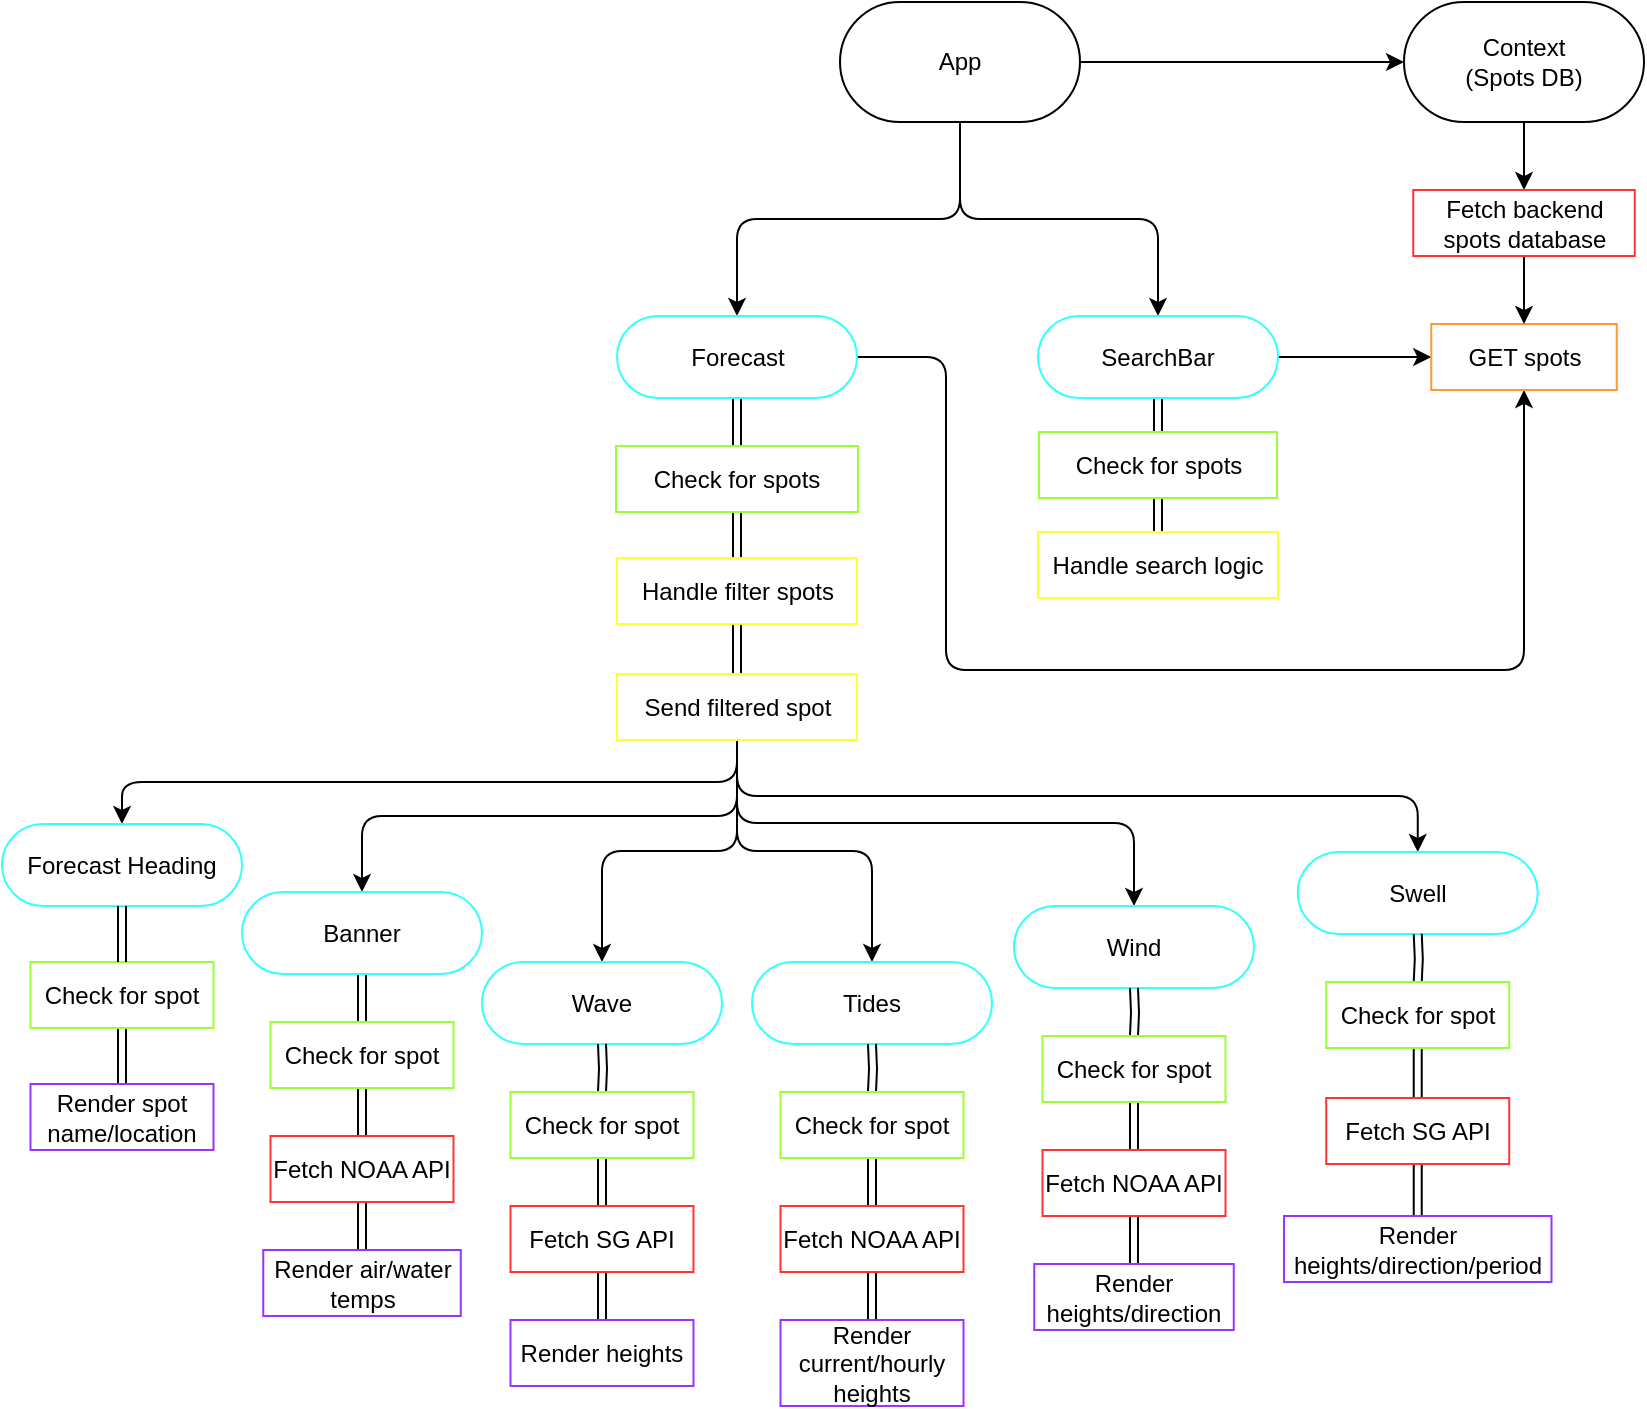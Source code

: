 <mxfile>
    <diagram id="88rYjJ7E-fBacHqCJL1f" name="Data Architecture v1">
        <mxGraphModel dx="1686" dy="997" grid="0" gridSize="10" guides="1" tooltips="1" connect="1" arrows="1" fold="1" page="0" pageScale="1" pageWidth="850" pageHeight="1100" background="none" math="0" shadow="0">
            <root>
                <mxCell id="0"/>
                <mxCell id="1" parent="0"/>
                <mxCell id="68" style="edgeStyle=orthogonalEdgeStyle;html=1;exitX=0.5;exitY=1;exitDx=0;exitDy=0;entryX=0.5;entryY=0;entryDx=0;entryDy=0;" parent="1" source="2" target="5" edge="1">
                    <mxGeometry relative="1" as="geometry"/>
                </mxCell>
                <mxCell id="69" style="edgeStyle=orthogonalEdgeStyle;html=1;exitX=0.5;exitY=1;exitDx=0;exitDy=0;" parent="1" source="2" target="10" edge="1">
                    <mxGeometry relative="1" as="geometry"/>
                </mxCell>
                <mxCell id="74" style="edgeStyle=orthogonalEdgeStyle;html=1;exitX=1;exitY=0.5;exitDx=0;exitDy=0;entryX=0;entryY=0.5;entryDx=0;entryDy=0;" parent="1" source="2" target="3" edge="1">
                    <mxGeometry relative="1" as="geometry"/>
                </mxCell>
                <mxCell id="2" value="App" style="rounded=1;whiteSpace=wrap;html=1;arcSize=50;" parent="1" vertex="1">
                    <mxGeometry x="214" y="-203" width="120" height="60" as="geometry"/>
                </mxCell>
                <mxCell id="71" style="edgeStyle=orthogonalEdgeStyle;html=1;exitX=0.5;exitY=1;exitDx=0;exitDy=0;entryX=0.5;entryY=0;entryDx=0;entryDy=0;" parent="1" source="3" target="67" edge="1">
                    <mxGeometry relative="1" as="geometry"/>
                </mxCell>
                <mxCell id="3" value="Context&lt;br&gt;(Spots DB)" style="rounded=1;whiteSpace=wrap;html=1;arcSize=50;" parent="1" vertex="1">
                    <mxGeometry x="496" y="-203" width="120" height="60" as="geometry"/>
                </mxCell>
                <mxCell id="79" style="edgeStyle=orthogonalEdgeStyle;html=1;exitX=1;exitY=0.5;exitDx=0;exitDy=0;entryX=0.5;entryY=1;entryDx=0;entryDy=0;" parent="1" source="5" target="11" edge="1">
                    <mxGeometry relative="1" as="geometry">
                        <Array as="points">
                            <mxPoint x="267" y="-25"/>
                            <mxPoint x="267" y="131"/>
                            <mxPoint x="556" y="131"/>
                        </Array>
                    </mxGeometry>
                </mxCell>
                <mxCell id="d65d2NvMR27Zk9EsW1mG-83" style="edgeStyle=none;shape=link;html=1;exitX=0.5;exitY=1;exitDx=0;exitDy=0;entryX=0.5;entryY=0;entryDx=0;entryDy=0;" edge="1" parent="1" source="5" target="d65d2NvMR27Zk9EsW1mG-79">
                    <mxGeometry relative="1" as="geometry"/>
                </mxCell>
                <mxCell id="5" value="Forecast" style="rounded=1;whiteSpace=wrap;html=1;arcSize=50;strokeColor=#33FFFF;" parent="1" vertex="1">
                    <mxGeometry x="102.5" y="-46" width="120" height="41" as="geometry"/>
                </mxCell>
                <mxCell id="15" style="edgeStyle=none;shape=link;html=1;exitX=0.5;exitY=1;exitDx=0;exitDy=0;entryX=0.5;entryY=0;entryDx=0;entryDy=0;" parent="1" target="16" edge="1" source="d65d2NvMR27Zk9EsW1mG-79">
                    <mxGeometry relative="1" as="geometry">
                        <mxPoint x="162.5" y="96" as="targetPoint"/>
                        <mxPoint x="162.5" y="64" as="sourcePoint"/>
                    </mxGeometry>
                </mxCell>
                <mxCell id="77" style="edgeStyle=orthogonalEdgeStyle;html=1;exitX=1;exitY=0.5;exitDx=0;exitDy=0;entryX=0;entryY=0.5;entryDx=0;entryDy=0;" parent="1" source="10" target="11" edge="1">
                    <mxGeometry relative="1" as="geometry"/>
                </mxCell>
                <mxCell id="d65d2NvMR27Zk9EsW1mG-84" style="edgeStyle=none;shape=link;html=1;exitX=0.5;exitY=1;exitDx=0;exitDy=0;entryX=0.5;entryY=0;entryDx=0;entryDy=0;" edge="1" parent="1" source="10" target="d65d2NvMR27Zk9EsW1mG-80">
                    <mxGeometry relative="1" as="geometry"/>
                </mxCell>
                <mxCell id="10" value="SearchBar" style="rounded=1;whiteSpace=wrap;html=1;arcSize=50;strokeColor=#33FFFF;" parent="1" vertex="1">
                    <mxGeometry x="313" y="-46" width="120" height="41" as="geometry"/>
                </mxCell>
                <mxCell id="11" value="GET spots" style="whiteSpace=wrap;html=1;strokeColor=#FF9933;" parent="1" vertex="1">
                    <mxGeometry x="509.63" y="-42" width="92.75" height="33" as="geometry"/>
                </mxCell>
                <mxCell id="18" style="edgeStyle=none;shape=link;html=1;exitX=0.5;exitY=1;exitDx=0;exitDy=0;entryX=0.5;entryY=0;entryDx=0;entryDy=0;" parent="1" source="16" target="17" edge="1">
                    <mxGeometry relative="1" as="geometry"/>
                </mxCell>
                <mxCell id="16" value="Handle filter spots" style="whiteSpace=wrap;html=1;fillColor=default;strokeColor=#FFFF33;" parent="1" vertex="1">
                    <mxGeometry x="102.5" y="75" width="120" height="33" as="geometry"/>
                </mxCell>
                <mxCell id="32" style="edgeStyle=orthogonalEdgeStyle;html=1;exitX=0.5;exitY=1;exitDx=0;exitDy=0;entryX=0.5;entryY=0;entryDx=0;entryDy=0;" parent="1" source="17" target="19" edge="1">
                    <mxGeometry relative="1" as="geometry"/>
                </mxCell>
                <mxCell id="33" style="edgeStyle=orthogonalEdgeStyle;html=1;exitX=0.5;exitY=1;exitDx=0;exitDy=0;entryX=0.5;entryY=0;entryDx=0;entryDy=0;" parent="1" source="17" target="24" edge="1">
                    <mxGeometry relative="1" as="geometry"/>
                </mxCell>
                <mxCell id="34" style="edgeStyle=orthogonalEdgeStyle;html=1;exitX=0.5;exitY=1;exitDx=0;exitDy=0;entryX=0.5;entryY=0;entryDx=0;entryDy=0;" parent="1" source="17" target="20" edge="1">
                    <mxGeometry relative="1" as="geometry"/>
                </mxCell>
                <mxCell id="35" style="edgeStyle=orthogonalEdgeStyle;html=1;exitX=0.5;exitY=1;exitDx=0;exitDy=0;entryX=0.5;entryY=0;entryDx=0;entryDy=0;" parent="1" source="17" target="23" edge="1">
                    <mxGeometry relative="1" as="geometry"/>
                </mxCell>
                <mxCell id="36" style="edgeStyle=orthogonalEdgeStyle;html=1;exitX=0.5;exitY=1;exitDx=0;exitDy=0;entryX=0.5;entryY=0;entryDx=0;entryDy=0;" parent="1" source="17" target="21" edge="1">
                    <mxGeometry relative="1" as="geometry"/>
                </mxCell>
                <mxCell id="37" style="edgeStyle=orthogonalEdgeStyle;html=1;exitX=0.5;exitY=1;exitDx=0;exitDy=0;" parent="1" source="17" target="22" edge="1">
                    <mxGeometry relative="1" as="geometry"/>
                </mxCell>
                <mxCell id="17" value="Send filtered spot" style="whiteSpace=wrap;html=1;strokeColor=#FFFF33;" parent="1" vertex="1">
                    <mxGeometry x="102.5" y="133" width="120" height="33" as="geometry"/>
                </mxCell>
                <mxCell id="42" style="edgeStyle=orthogonalEdgeStyle;shape=link;html=1;exitX=0.5;exitY=1;exitDx=0;exitDy=0;entryX=0.5;entryY=0;entryDx=0;entryDy=0;startArrow=none;" parent="1" source="d65d2NvMR27Zk9EsW1mG-81" target="41" edge="1">
                    <mxGeometry relative="1" as="geometry">
                        <mxPoint x="-144.5" y="270" as="targetPoint"/>
                    </mxGeometry>
                </mxCell>
                <mxCell id="19" value="Forecast Heading" style="rounded=1;whiteSpace=wrap;html=1;arcSize=50;strokeColor=#33FFFF;" parent="1" vertex="1">
                    <mxGeometry x="-205" y="208" width="120" height="41" as="geometry"/>
                </mxCell>
                <mxCell id="44" style="edgeStyle=orthogonalEdgeStyle;shape=link;html=1;exitX=0.5;exitY=1;exitDx=0;exitDy=0;entryX=0.5;entryY=0;entryDx=0;entryDy=0;" parent="1" source="20" target="43" edge="1">
                    <mxGeometry relative="1" as="geometry"/>
                </mxCell>
                <mxCell id="20" value="Banner&lt;span style=&quot;color: rgba(0 , 0 , 0 , 0) ; font-family: monospace ; font-size: 0px&quot;&gt;%3CmxGraphModel%3E%3Croot%3E%3CmxCell%20id%3D%220%22%2F%3E%3CmxCell%20id%3D%221%22%20parent%3D%220%22%2F%3E%3CmxCell%20id%3D%222%22%20value%3D%22SearchBar%22%20style%3D%22rounded%3D1%3BwhiteSpace%3Dwrap%3Bhtml%3D1%3BarcSize%3D50%3B%22%20vertex%3D%221%22%20parent%3D%221%22%3E%3CmxGeometry%20x%3D%22292%22%20y%3D%22119%22%20width%3D%22120%22%20height%3D%2241%22%20as%3D%22geometry%22%2F%3E%3C%2FmxCell%3E%3C%2Froot%3E%3C%2FmxGraphModel%3E&lt;/span&gt;" style="rounded=1;whiteSpace=wrap;html=1;arcSize=50;strokeColor=#33FFFF;" parent="1" vertex="1">
                    <mxGeometry x="-85" y="242" width="120" height="41" as="geometry"/>
                </mxCell>
                <mxCell id="21" value="Wave" style="rounded=1;whiteSpace=wrap;html=1;arcSize=50;strokeColor=#33FFFF;" parent="1" vertex="1">
                    <mxGeometry x="35" y="277" width="120" height="41" as="geometry"/>
                </mxCell>
                <mxCell id="22" value="Tides" style="rounded=1;whiteSpace=wrap;html=1;arcSize=50;strokeColor=#33FFFF;" parent="1" vertex="1">
                    <mxGeometry x="170" y="277" width="120" height="41" as="geometry"/>
                </mxCell>
                <mxCell id="23" value="Wind" style="rounded=1;whiteSpace=wrap;html=1;arcSize=50;strokeColor=#33FFFF;" parent="1" vertex="1">
                    <mxGeometry x="301" y="249" width="120" height="41" as="geometry"/>
                </mxCell>
                <mxCell id="24" value="Swell" style="rounded=1;whiteSpace=wrap;html=1;arcSize=50;strokeColor=#33FFFF;" parent="1" vertex="1">
                    <mxGeometry x="442.87" y="222" width="120" height="41" as="geometry"/>
                </mxCell>
                <mxCell id="41" value="Render spot name/location" style="whiteSpace=wrap;html=1;strokeColor=#9933FF;" parent="1" vertex="1">
                    <mxGeometry x="-190.75" y="338" width="91.5" height="33" as="geometry"/>
                </mxCell>
                <mxCell id="46" style="edgeStyle=orthogonalEdgeStyle;shape=link;html=1;exitX=0.5;exitY=1;exitDx=0;exitDy=0;entryX=0.5;entryY=0;entryDx=0;entryDy=0;" parent="1" source="43" target="45" edge="1">
                    <mxGeometry relative="1" as="geometry"/>
                </mxCell>
                <mxCell id="43" value="Check for spot" style="whiteSpace=wrap;html=1;strokeColor=#99FF33;" parent="1" vertex="1">
                    <mxGeometry x="-70.75" y="307" width="91.5" height="33" as="geometry"/>
                </mxCell>
                <mxCell id="48" style="edgeStyle=orthogonalEdgeStyle;shape=link;html=1;exitX=0.5;exitY=1;exitDx=0;exitDy=0;entryX=0.5;entryY=0;entryDx=0;entryDy=0;" parent="1" source="45" target="47" edge="1">
                    <mxGeometry relative="1" as="geometry"/>
                </mxCell>
                <mxCell id="45" value="Fetch NOAA API" style="whiteSpace=wrap;html=1;strokeColor=#FF3333;" parent="1" vertex="1">
                    <mxGeometry x="-70.75" y="364" width="91.5" height="33" as="geometry"/>
                </mxCell>
                <mxCell id="47" value="Render air/water temps" style="whiteSpace=wrap;html=1;strokeColor=#9933FF;" parent="1" vertex="1">
                    <mxGeometry x="-74.37" y="421" width="98.75" height="33" as="geometry"/>
                </mxCell>
                <mxCell id="49" style="edgeStyle=orthogonalEdgeStyle;shape=link;html=1;exitX=0.5;exitY=1;exitDx=0;exitDy=0;entryX=0.5;entryY=0;entryDx=0;entryDy=0;" parent="1" target="51" edge="1">
                    <mxGeometry relative="1" as="geometry">
                        <mxPoint x="95.0" y="318" as="sourcePoint"/>
                    </mxGeometry>
                </mxCell>
                <mxCell id="50" style="edgeStyle=orthogonalEdgeStyle;shape=link;html=1;exitX=0.5;exitY=1;exitDx=0;exitDy=0;entryX=0.5;entryY=0;entryDx=0;entryDy=0;" parent="1" source="51" target="53" edge="1">
                    <mxGeometry relative="1" as="geometry"/>
                </mxCell>
                <mxCell id="51" value="Check for spot" style="whiteSpace=wrap;html=1;strokeColor=#99FF33;" parent="1" vertex="1">
                    <mxGeometry x="49.25" y="342" width="91.5" height="33" as="geometry"/>
                </mxCell>
                <mxCell id="52" style="edgeStyle=orthogonalEdgeStyle;shape=link;html=1;exitX=0.5;exitY=1;exitDx=0;exitDy=0;entryX=0.5;entryY=0;entryDx=0;entryDy=0;" parent="1" source="53" target="54" edge="1">
                    <mxGeometry relative="1" as="geometry"/>
                </mxCell>
                <mxCell id="53" value="Fetch SG API" style="whiteSpace=wrap;html=1;strokeColor=#FF3333;" parent="1" vertex="1">
                    <mxGeometry x="49.25" y="399" width="91.5" height="33" as="geometry"/>
                </mxCell>
                <mxCell id="54" value="Render heights" style="whiteSpace=wrap;html=1;strokeColor=#9933FF;" parent="1" vertex="1">
                    <mxGeometry x="49.25" y="456" width="91.5" height="33" as="geometry"/>
                </mxCell>
                <mxCell id="55" style="edgeStyle=orthogonalEdgeStyle;shape=link;html=1;exitX=0.5;exitY=1;exitDx=0;exitDy=0;entryX=0.5;entryY=0;entryDx=0;entryDy=0;" parent="1" target="57" edge="1">
                    <mxGeometry relative="1" as="geometry">
                        <mxPoint x="230.0" y="318" as="sourcePoint"/>
                    </mxGeometry>
                </mxCell>
                <mxCell id="56" style="edgeStyle=orthogonalEdgeStyle;shape=link;html=1;exitX=0.5;exitY=1;exitDx=0;exitDy=0;entryX=0.5;entryY=0;entryDx=0;entryDy=0;" parent="1" source="57" target="59" edge="1">
                    <mxGeometry relative="1" as="geometry"/>
                </mxCell>
                <mxCell id="57" value="Check for spot" style="whiteSpace=wrap;html=1;strokeColor=#99FF33;" parent="1" vertex="1">
                    <mxGeometry x="184.25" y="342" width="91.5" height="33" as="geometry"/>
                </mxCell>
                <mxCell id="58" style="edgeStyle=orthogonalEdgeStyle;shape=link;html=1;exitX=0.5;exitY=1;exitDx=0;exitDy=0;entryX=0.5;entryY=0;entryDx=0;entryDy=0;" parent="1" source="59" target="60" edge="1">
                    <mxGeometry relative="1" as="geometry"/>
                </mxCell>
                <mxCell id="59" value="Fetch NOAA API" style="whiteSpace=wrap;html=1;strokeColor=#FF3333;" parent="1" vertex="1">
                    <mxGeometry x="184.25" y="399" width="91.5" height="33" as="geometry"/>
                </mxCell>
                <mxCell id="60" value="Render current/hourly heights" style="whiteSpace=wrap;html=1;strokeColor=#9933FF;" parent="1" vertex="1">
                    <mxGeometry x="184.25" y="456" width="91.5" height="43" as="geometry"/>
                </mxCell>
                <mxCell id="61" style="edgeStyle=orthogonalEdgeStyle;shape=link;html=1;exitX=0.5;exitY=1;exitDx=0;exitDy=0;entryX=0.5;entryY=0;entryDx=0;entryDy=0;" parent="1" target="63" edge="1">
                    <mxGeometry relative="1" as="geometry">
                        <mxPoint x="361" y="290" as="sourcePoint"/>
                    </mxGeometry>
                </mxCell>
                <mxCell id="62" style="edgeStyle=orthogonalEdgeStyle;shape=link;html=1;exitX=0.5;exitY=1;exitDx=0;exitDy=0;entryX=0.5;entryY=0;entryDx=0;entryDy=0;" parent="1" source="63" target="65" edge="1">
                    <mxGeometry relative="1" as="geometry"/>
                </mxCell>
                <mxCell id="63" value="Check for spot" style="whiteSpace=wrap;html=1;strokeColor=#99FF33;" parent="1" vertex="1">
                    <mxGeometry x="315.25" y="314" width="91.5" height="33" as="geometry"/>
                </mxCell>
                <mxCell id="64" style="edgeStyle=orthogonalEdgeStyle;shape=link;html=1;exitX=0.5;exitY=1;exitDx=0;exitDy=0;entryX=0.5;entryY=0;entryDx=0;entryDy=0;" parent="1" source="65" target="66" edge="1">
                    <mxGeometry relative="1" as="geometry"/>
                </mxCell>
                <mxCell id="65" value="Fetch NOAA API" style="whiteSpace=wrap;html=1;strokeColor=#FF3333;" parent="1" vertex="1">
                    <mxGeometry x="315.25" y="371" width="91.5" height="33" as="geometry"/>
                </mxCell>
                <mxCell id="66" value="Render heights/direction" style="whiteSpace=wrap;html=1;strokeColor=#9933FF;" parent="1" vertex="1">
                    <mxGeometry x="311.13" y="428" width="99.75" height="33" as="geometry"/>
                </mxCell>
                <mxCell id="76" style="edgeStyle=orthogonalEdgeStyle;html=1;exitX=0.5;exitY=1;exitDx=0;exitDy=0;entryX=0.5;entryY=0;entryDx=0;entryDy=0;" parent="1" source="67" target="11" edge="1">
                    <mxGeometry relative="1" as="geometry"/>
                </mxCell>
                <mxCell id="67" value="Fetch backend spots database" style="whiteSpace=wrap;html=1;strokeColor=#FF3333;" parent="1" vertex="1">
                    <mxGeometry x="500.63" y="-109" width="110.75" height="33" as="geometry"/>
                </mxCell>
                <mxCell id="A6BRhSj6BTuYJ218ZGlF-79" style="edgeStyle=orthogonalEdgeStyle;shape=link;html=1;exitX=0.5;exitY=1;exitDx=0;exitDy=0;entryX=0.5;entryY=0;entryDx=0;entryDy=0;" parent="1" target="A6BRhSj6BTuYJ218ZGlF-81" edge="1">
                    <mxGeometry relative="1" as="geometry">
                        <mxPoint x="502.87" y="263" as="sourcePoint"/>
                    </mxGeometry>
                </mxCell>
                <mxCell id="A6BRhSj6BTuYJ218ZGlF-80" style="edgeStyle=orthogonalEdgeStyle;shape=link;html=1;exitX=0.5;exitY=1;exitDx=0;exitDy=0;entryX=0.5;entryY=0;entryDx=0;entryDy=0;" parent="1" source="A6BRhSj6BTuYJ218ZGlF-81" target="A6BRhSj6BTuYJ218ZGlF-83" edge="1">
                    <mxGeometry relative="1" as="geometry"/>
                </mxCell>
                <mxCell id="A6BRhSj6BTuYJ218ZGlF-81" value="Check for spot" style="whiteSpace=wrap;html=1;strokeColor=#99FF33;" parent="1" vertex="1">
                    <mxGeometry x="457.12" y="287" width="91.5" height="33" as="geometry"/>
                </mxCell>
                <mxCell id="A6BRhSj6BTuYJ218ZGlF-82" style="edgeStyle=orthogonalEdgeStyle;shape=link;html=1;exitX=0.5;exitY=1;exitDx=0;exitDy=0;entryX=0.5;entryY=0;entryDx=0;entryDy=0;" parent="1" source="A6BRhSj6BTuYJ218ZGlF-83" target="A6BRhSj6BTuYJ218ZGlF-84" edge="1">
                    <mxGeometry relative="1" as="geometry"/>
                </mxCell>
                <mxCell id="A6BRhSj6BTuYJ218ZGlF-83" value="Fetch SG API" style="whiteSpace=wrap;html=1;strokeColor=#FF3333;" parent="1" vertex="1">
                    <mxGeometry x="457.12" y="345" width="91.5" height="33" as="geometry"/>
                </mxCell>
                <mxCell id="A6BRhSj6BTuYJ218ZGlF-84" value="Render heights/direction/period" style="whiteSpace=wrap;html=1;strokeColor=#9933FF;" parent="1" vertex="1">
                    <mxGeometry x="436" y="404" width="133.75" height="33" as="geometry"/>
                </mxCell>
                <mxCell id="d65d2NvMR27Zk9EsW1mG-79" value="Check for spots" style="whiteSpace=wrap;html=1;strokeColor=#99FF33;" vertex="1" parent="1">
                    <mxGeometry x="102" y="19" width="121" height="33" as="geometry"/>
                </mxCell>
                <mxCell id="d65d2NvMR27Zk9EsW1mG-86" style="edgeStyle=none;shape=link;html=1;exitX=0.5;exitY=1;exitDx=0;exitDy=0;entryX=0.5;entryY=0;entryDx=0;entryDy=0;" edge="1" parent="1" source="d65d2NvMR27Zk9EsW1mG-80" target="d65d2NvMR27Zk9EsW1mG-85">
                    <mxGeometry relative="1" as="geometry"/>
                </mxCell>
                <mxCell id="d65d2NvMR27Zk9EsW1mG-80" value="Check for spots" style="whiteSpace=wrap;html=1;strokeColor=#99FF33;" vertex="1" parent="1">
                    <mxGeometry x="313.5" y="12" width="119" height="33" as="geometry"/>
                </mxCell>
                <mxCell id="d65d2NvMR27Zk9EsW1mG-81" value="Check for spot" style="whiteSpace=wrap;html=1;strokeColor=#99FF33;" vertex="1" parent="1">
                    <mxGeometry x="-190.75" y="277" width="91.5" height="33" as="geometry"/>
                </mxCell>
                <mxCell id="d65d2NvMR27Zk9EsW1mG-82" value="" style="edgeStyle=orthogonalEdgeStyle;shape=link;html=1;exitX=0.5;exitY=1;exitDx=0;exitDy=0;entryX=0.5;entryY=0;entryDx=0;entryDy=0;endArrow=none;" edge="1" parent="1" source="19" target="d65d2NvMR27Zk9EsW1mG-81">
                    <mxGeometry relative="1" as="geometry">
                        <mxPoint x="-145" y="274" as="targetPoint"/>
                        <mxPoint x="-145" y="249" as="sourcePoint"/>
                    </mxGeometry>
                </mxCell>
                <mxCell id="d65d2NvMR27Zk9EsW1mG-85" value="Handle search logic" style="whiteSpace=wrap;html=1;fillColor=default;strokeColor=#FFFF33;" vertex="1" parent="1">
                    <mxGeometry x="313" y="62" width="120" height="33" as="geometry"/>
                </mxCell>
            </root>
        </mxGraphModel>
    </diagram>
    <diagram name="Data Architecture v2" id="GdpI2w5PV2d0kUfZY8Ph">
        <mxGraphModel dx="2286" dy="1409" grid="0" gridSize="10" guides="1" tooltips="1" connect="1" arrows="1" fold="1" page="0" pageScale="1" pageWidth="850" pageHeight="1100" background="none" math="0" shadow="0">
            <root>
                <mxCell id="8VgzyMhO61zhDCHwf9yl-0"/>
                <mxCell id="8VgzyMhO61zhDCHwf9yl-1" parent="8VgzyMhO61zhDCHwf9yl-0"/>
                <mxCell id="ChEyxSG0LJqrdKvZ0GIH-11" value="" style="edgeStyle=orthogonalEdgeStyle;html=1;shape=link;" edge="1" parent="8VgzyMhO61zhDCHwf9yl-1" source="8VgzyMhO61zhDCHwf9yl-73" target="ChEyxSG0LJqrdKvZ0GIH-1">
                    <mxGeometry relative="1" as="geometry"/>
                </mxCell>
                <mxCell id="8VgzyMhO61zhDCHwf9yl-73" value="Forecast Header&lt;br&gt;(HOC)" style="rounded=1;whiteSpace=wrap;html=1;arcSize=50;strokeColor=#33FFFF;" vertex="1" parent="8VgzyMhO61zhDCHwf9yl-1">
                    <mxGeometry x="-957" y="10" width="120" height="41" as="geometry"/>
                </mxCell>
                <mxCell id="8VgzyMhO61zhDCHwf9yl-74" style="edgeStyle=orthogonalEdgeStyle;html=1;exitX=0.5;exitY=1;exitDx=0;exitDy=0;entryX=0.5;entryY=0;entryDx=0;entryDy=0;" edge="1" parent="8VgzyMhO61zhDCHwf9yl-1" source="I1BWHEmkdkWHGGtFqjRi-3" target="8VgzyMhO61zhDCHwf9yl-84">
                    <mxGeometry relative="1" as="geometry"/>
                </mxCell>
                <mxCell id="8VgzyMhO61zhDCHwf9yl-75" style="edgeStyle=orthogonalEdgeStyle;html=1;exitX=0.5;exitY=1;exitDx=0;exitDy=0;entryX=0.5;entryY=0;entryDx=0;entryDy=0;" edge="1" parent="8VgzyMhO61zhDCHwf9yl-1" source="I1BWHEmkdkWHGGtFqjRi-3" target="8VgzyMhO61zhDCHwf9yl-87">
                    <mxGeometry relative="1" as="geometry"/>
                </mxCell>
                <mxCell id="8VgzyMhO61zhDCHwf9yl-76" style="edgeStyle=orthogonalEdgeStyle;html=1;exitX=0.5;exitY=1;exitDx=0;exitDy=0;entryX=0.5;entryY=0;entryDx=0;entryDy=0;" edge="1" parent="8VgzyMhO61zhDCHwf9yl-1" source="I1BWHEmkdkWHGGtFqjRi-3" target="8VgzyMhO61zhDCHwf9yl-85">
                    <mxGeometry relative="1" as="geometry"/>
                </mxCell>
                <mxCell id="8VgzyMhO61zhDCHwf9yl-77" style="edgeStyle=orthogonalEdgeStyle;html=1;exitX=0.5;exitY=1;exitDx=0;exitDy=0;entryX=0.5;entryY=0;entryDx=0;entryDy=0;" edge="1" parent="8VgzyMhO61zhDCHwf9yl-1" source="I1BWHEmkdkWHGGtFqjRi-3" target="8VgzyMhO61zhDCHwf9yl-86">
                    <mxGeometry relative="1" as="geometry"/>
                </mxCell>
                <mxCell id="ChEyxSG0LJqrdKvZ0GIH-10" value="" style="edgeStyle=orthogonalEdgeStyle;html=1;shape=link;" edge="1" parent="8VgzyMhO61zhDCHwf9yl-1" source="8VgzyMhO61zhDCHwf9yl-78" target="ChEyxSG0LJqrdKvZ0GIH-9">
                    <mxGeometry relative="1" as="geometry"/>
                </mxCell>
                <mxCell id="8VgzyMhO61zhDCHwf9yl-78" value="Forecast Body&lt;br&gt;(HOC)" style="rounded=1;whiteSpace=wrap;html=1;arcSize=50;strokeColor=#33FFFF;" vertex="1" parent="8VgzyMhO61zhDCHwf9yl-1">
                    <mxGeometry x="-535.5" y="7" width="120" height="41" as="geometry"/>
                </mxCell>
                <mxCell id="8VgzyMhO61zhDCHwf9yl-79" style="edgeStyle=orthogonalEdgeStyle;html=1;exitX=0.5;exitY=1;exitDx=0;exitDy=0;entryX=0.5;entryY=0;entryDx=0;entryDy=0;" edge="1" parent="8VgzyMhO61zhDCHwf9yl-1" source="CxEXSLC1PQzcmaADMTQc-1" target="8VgzyMhO61zhDCHwf9yl-78">
                    <mxGeometry relative="1" as="geometry"/>
                </mxCell>
                <mxCell id="8VgzyMhO61zhDCHwf9yl-80" style="edgeStyle=orthogonalEdgeStyle;html=1;exitX=0.5;exitY=1;exitDx=0;exitDy=0;entryX=0.5;entryY=0;entryDx=0;entryDy=0;" edge="1" parent="8VgzyMhO61zhDCHwf9yl-1" source="CxEXSLC1PQzcmaADMTQc-1" target="8VgzyMhO61zhDCHwf9yl-73">
                    <mxGeometry relative="1" as="geometry"/>
                </mxCell>
                <mxCell id="ChEyxSG0LJqrdKvZ0GIH-7" value="" style="edgeStyle=orthogonalEdgeStyle;html=1;shape=link;" edge="1" parent="8VgzyMhO61zhDCHwf9yl-1" source="8VgzyMhO61zhDCHwf9yl-81" target="ChEyxSG0LJqrdKvZ0GIH-0">
                    <mxGeometry relative="1" as="geometry"/>
                </mxCell>
                <mxCell id="E8gkfvX-ANDSucSTbHX1-1" value="" style="edgeStyle=orthogonalEdgeStyle;html=1;entryX=0;entryY=0.5;entryDx=0;entryDy=0;" edge="1" parent="8VgzyMhO61zhDCHwf9yl-1" source="8VgzyMhO61zhDCHwf9yl-81" target="E8gkfvX-ANDSucSTbHX1-2">
                    <mxGeometry relative="1" as="geometry"/>
                </mxCell>
                <mxCell id="8VgzyMhO61zhDCHwf9yl-81" value="Forecast" style="rounded=1;whiteSpace=wrap;html=1;arcSize=50;strokeColor=#33FFFF;" vertex="1" parent="8VgzyMhO61zhDCHwf9yl-1">
                    <mxGeometry x="-779" y="-248" width="120" height="41" as="geometry"/>
                </mxCell>
                <mxCell id="I1BWHEmkdkWHGGtFqjRi-27" value="" style="edgeStyle=orthogonalEdgeStyle;shape=link;html=1;" edge="1" parent="8VgzyMhO61zhDCHwf9yl-1" source="8VgzyMhO61zhDCHwf9yl-82" target="I1BWHEmkdkWHGGtFqjRi-21">
                    <mxGeometry relative="1" as="geometry"/>
                </mxCell>
                <mxCell id="8VgzyMhO61zhDCHwf9yl-82" value="Heading" style="rounded=1;whiteSpace=wrap;html=1;arcSize=50;strokeColor=#33FFFF;" vertex="1" parent="8VgzyMhO61zhDCHwf9yl-1">
                    <mxGeometry x="-1020.99" y="273" width="120" height="41" as="geometry"/>
                </mxCell>
                <mxCell id="I1BWHEmkdkWHGGtFqjRi-26" value="" style="edgeStyle=orthogonalEdgeStyle;shape=link;html=1;" edge="1" parent="8VgzyMhO61zhDCHwf9yl-1" source="8VgzyMhO61zhDCHwf9yl-83" target="I1BWHEmkdkWHGGtFqjRi-20">
                    <mxGeometry relative="1" as="geometry"/>
                </mxCell>
                <mxCell id="8VgzyMhO61zhDCHwf9yl-83" value="Banner&lt;span style=&quot;color: rgba(0 , 0 , 0 , 0) ; font-family: monospace ; font-size: 0px&quot;&gt;%3CmxGraphModel%3E%3Croot%3E%3CmxCell%20id%3D%220%22%2F%3E%3CmxCell%20id%3D%221%22%20parent%3D%220%22%2F%3E%3CmxCell%20id%3D%222%22%20value%3D%22SearchBar%22%20style%3D%22rounded%3D1%3BwhiteSpace%3Dwrap%3Bhtml%3D1%3BarcSize%3D50%3B%22%20vertex%3D%221%22%20parent%3D%221%22%3E%3CmxGeometry%20x%3D%22292%22%20y%3D%22119%22%20width%3D%22120%22%20height%3D%2241%22%20as%3D%22geometry%22%2F%3E%3C%2FmxCell%3E%3C%2Froot%3E%3C%2FmxGraphModel%3E&lt;/span&gt;" style="rounded=1;whiteSpace=wrap;html=1;arcSize=50;strokeColor=#33FFFF;" vertex="1" parent="8VgzyMhO61zhDCHwf9yl-1">
                    <mxGeometry x="-892.99" y="273" width="120" height="41" as="geometry"/>
                </mxCell>
                <mxCell id="I1BWHEmkdkWHGGtFqjRi-25" value="" style="edgeStyle=orthogonalEdgeStyle;shape=link;html=1;" edge="1" parent="8VgzyMhO61zhDCHwf9yl-1" source="8VgzyMhO61zhDCHwf9yl-84" target="I1BWHEmkdkWHGGtFqjRi-13">
                    <mxGeometry relative="1" as="geometry"/>
                </mxCell>
                <mxCell id="8VgzyMhO61zhDCHwf9yl-84" value="Wave" style="rounded=1;whiteSpace=wrap;html=1;arcSize=50;strokeColor=#33FFFF;" vertex="1" parent="8VgzyMhO61zhDCHwf9yl-1">
                    <mxGeometry x="-706" y="316" width="120" height="41" as="geometry"/>
                </mxCell>
                <mxCell id="I1BWHEmkdkWHGGtFqjRi-28" value="" style="edgeStyle=orthogonalEdgeStyle;shape=link;html=1;" edge="1" parent="8VgzyMhO61zhDCHwf9yl-1" source="8VgzyMhO61zhDCHwf9yl-85" target="I1BWHEmkdkWHGGtFqjRi-17">
                    <mxGeometry relative="1" as="geometry"/>
                </mxCell>
                <mxCell id="8VgzyMhO61zhDCHwf9yl-85" value="Tides" style="rounded=1;whiteSpace=wrap;html=1;arcSize=50;strokeColor=#33FFFF;" vertex="1" parent="8VgzyMhO61zhDCHwf9yl-1">
                    <mxGeometry x="-572" y="343" width="120" height="41" as="geometry"/>
                </mxCell>
                <mxCell id="I1BWHEmkdkWHGGtFqjRi-29" value="" style="edgeStyle=orthogonalEdgeStyle;shape=link;html=1;" edge="1" parent="8VgzyMhO61zhDCHwf9yl-1" source="8VgzyMhO61zhDCHwf9yl-86" target="I1BWHEmkdkWHGGtFqjRi-18">
                    <mxGeometry relative="1" as="geometry"/>
                </mxCell>
                <mxCell id="8VgzyMhO61zhDCHwf9yl-86" value="Wind" style="rounded=1;whiteSpace=wrap;html=1;arcSize=50;strokeColor=#33FFFF;" vertex="1" parent="8VgzyMhO61zhDCHwf9yl-1">
                    <mxGeometry x="-434" y="343" width="120" height="41" as="geometry"/>
                </mxCell>
                <mxCell id="I1BWHEmkdkWHGGtFqjRi-30" value="" style="edgeStyle=orthogonalEdgeStyle;shape=link;html=1;" edge="1" parent="8VgzyMhO61zhDCHwf9yl-1" source="8VgzyMhO61zhDCHwf9yl-87" target="I1BWHEmkdkWHGGtFqjRi-19">
                    <mxGeometry relative="1" as="geometry"/>
                </mxCell>
                <mxCell id="8VgzyMhO61zhDCHwf9yl-87" value="Swell" style="rounded=1;whiteSpace=wrap;html=1;arcSize=50;strokeColor=#33FFFF;" vertex="1" parent="8VgzyMhO61zhDCHwf9yl-1">
                    <mxGeometry x="-298" y="305" width="120" height="41" as="geometry"/>
                </mxCell>
                <mxCell id="BzTJQqlDKjx9WU6L9HbL-1" style="edgeStyle=orthogonalEdgeStyle;html=1;exitX=0.5;exitY=1;exitDx=0;exitDy=0;entryX=0.5;entryY=0;entryDx=0;entryDy=0;" edge="1" parent="8VgzyMhO61zhDCHwf9yl-1" source="BzTJQqlDKjx9WU6L9HbL-0" target="8VgzyMhO61zhDCHwf9yl-81">
                    <mxGeometry relative="1" as="geometry"/>
                </mxCell>
                <mxCell id="DhWM_eHPVBhzfdgR1WNe-12" style="edgeStyle=orthogonalEdgeStyle;html=1;exitX=0.5;exitY=1;exitDx=0;exitDy=0;entryX=0.5;entryY=0;entryDx=0;entryDy=0;" edge="1" parent="8VgzyMhO61zhDCHwf9yl-1" source="BzTJQqlDKjx9WU6L9HbL-0" target="DhWM_eHPVBhzfdgR1WNe-6">
                    <mxGeometry relative="1" as="geometry"/>
                </mxCell>
                <mxCell id="I1BWHEmkdkWHGGtFqjRi-31" style="edgeStyle=orthogonalEdgeStyle;html=1;exitX=0.5;exitY=1;exitDx=0;exitDy=0;entryX=0.5;entryY=0;entryDx=0;entryDy=0;" edge="1" parent="8VgzyMhO61zhDCHwf9yl-1" source="BzTJQqlDKjx9WU6L9HbL-0" target="E8gkfvX-ANDSucSTbHX1-2">
                    <mxGeometry relative="1" as="geometry"/>
                </mxCell>
                <mxCell id="BzTJQqlDKjx9WU6L9HbL-0" value="App" style="rounded=1;whiteSpace=wrap;html=1;arcSize=50;" vertex="1" parent="8VgzyMhO61zhDCHwf9yl-1">
                    <mxGeometry x="-427" y="-359" width="120" height="41" as="geometry"/>
                </mxCell>
                <mxCell id="CxEXSLC1PQzcmaADMTQc-2" value="" style="edgeStyle=orthogonalEdgeStyle;shape=link;html=1;" edge="1" parent="8VgzyMhO61zhDCHwf9yl-1" source="ChEyxSG0LJqrdKvZ0GIH-0" target="CxEXSLC1PQzcmaADMTQc-1">
                    <mxGeometry relative="1" as="geometry"/>
                </mxCell>
                <mxCell id="ChEyxSG0LJqrdKvZ0GIH-0" value="CHECK for spots" style="whiteSpace=wrap;html=1;strokeColor=#99FF33;strokeWidth=1;" vertex="1" parent="8VgzyMhO61zhDCHwf9yl-1">
                    <mxGeometry x="-779.5" y="-185" width="121" height="33" as="geometry"/>
                </mxCell>
                <mxCell id="I1BWHEmkdkWHGGtFqjRi-8" value="" style="edgeStyle=orthogonalEdgeStyle;shape=link;html=1;" edge="1" parent="8VgzyMhO61zhDCHwf9yl-1" source="ChEyxSG0LJqrdKvZ0GIH-1" target="I1BWHEmkdkWHGGtFqjRi-7">
                    <mxGeometry relative="1" as="geometry"/>
                </mxCell>
                <mxCell id="ChEyxSG0LJqrdKvZ0GIH-1" value="CHECK for spot" style="whiteSpace=wrap;html=1;strokeColor=#99FF33;strokeWidth=1;" vertex="1" parent="8VgzyMhO61zhDCHwf9yl-1">
                    <mxGeometry x="-948.87" y="72" width="103.75" height="33" as="geometry"/>
                </mxCell>
                <mxCell id="I1BWHEmkdkWHGGtFqjRi-2" value="" style="edgeStyle=orthogonalEdgeStyle;shape=link;html=1;" edge="1" parent="8VgzyMhO61zhDCHwf9yl-1" source="ChEyxSG0LJqrdKvZ0GIH-9" target="I1BWHEmkdkWHGGtFqjRi-0">
                    <mxGeometry relative="1" as="geometry"/>
                </mxCell>
                <mxCell id="ChEyxSG0LJqrdKvZ0GIH-9" value="CHECK for spot" style="whiteSpace=wrap;html=1;strokeColor=#99FF33;strokeWidth=1;" vertex="1" parent="8VgzyMhO61zhDCHwf9yl-1">
                    <mxGeometry x="-526.63" y="69" width="102.25" height="33" as="geometry"/>
                </mxCell>
                <mxCell id="E8gkfvX-ANDSucSTbHX1-0" value="GET spots" style="whiteSpace=wrap;html=1;strokeColor=#FF9933;strokeWidth=1;" vertex="1" parent="8VgzyMhO61zhDCHwf9yl-1">
                    <mxGeometry x="-597" y="-244" width="102" height="33" as="geometry"/>
                </mxCell>
                <mxCell id="DhWM_eHPVBhzfdgR1WNe-2" value="" style="edgeStyle=orthogonalEdgeStyle;html=1;" edge="1" parent="8VgzyMhO61zhDCHwf9yl-1" source="E8gkfvX-ANDSucSTbHX1-2" target="DhWM_eHPVBhzfdgR1WNe-1">
                    <mxGeometry relative="1" as="geometry"/>
                </mxCell>
                <mxCell id="E8gkfvX-ANDSucSTbHX1-2" value="Context API&lt;br&gt;(Spots)" style="rounded=1;whiteSpace=wrap;html=1;arcSize=50;strokeColor=#FF3399;" vertex="1" parent="8VgzyMhO61zhDCHwf9yl-1">
                    <mxGeometry x="-427" y="-248" width="120" height="41" as="geometry"/>
                </mxCell>
                <mxCell id="DhWM_eHPVBhzfdgR1WNe-1" value="FETCH backend API" style="whiteSpace=wrap;html=1;strokeColor=#FF3333;strokeWidth=1;" vertex="1" parent="8VgzyMhO61zhDCHwf9yl-1">
                    <mxGeometry x="-429.5" y="-141" width="125" height="39" as="geometry"/>
                </mxCell>
                <mxCell id="DhWM_eHPVBhzfdgR1WNe-5" value="" style="edgeStyle=orthogonalEdgeStyle;html=1;shape=link;" edge="1" parent="8VgzyMhO61zhDCHwf9yl-1" source="DhWM_eHPVBhzfdgR1WNe-6" target="DhWM_eHPVBhzfdgR1WNe-7">
                    <mxGeometry relative="1" as="geometry"/>
                </mxCell>
                <mxCell id="DhWM_eHPVBhzfdgR1WNe-11" style="edgeStyle=orthogonalEdgeStyle;html=1;exitX=0;exitY=0.5;exitDx=0;exitDy=0;entryX=1;entryY=0.5;entryDx=0;entryDy=0;" edge="1" parent="8VgzyMhO61zhDCHwf9yl-1" source="DhWM_eHPVBhzfdgR1WNe-6" target="E8gkfvX-ANDSucSTbHX1-2">
                    <mxGeometry relative="1" as="geometry">
                        <mxPoint x="-304" y="-227" as="targetPoint"/>
                    </mxGeometry>
                </mxCell>
                <mxCell id="DhWM_eHPVBhzfdgR1WNe-6" value="SearchBar" style="rounded=1;whiteSpace=wrap;html=1;arcSize=50;strokeColor=#33FFFF;" vertex="1" parent="8VgzyMhO61zhDCHwf9yl-1">
                    <mxGeometry x="-76" y="-248" width="120" height="41" as="geometry"/>
                </mxCell>
                <mxCell id="OoVoA0V1_stiEWUkuoKj-1" value="" style="edgeStyle=orthogonalEdgeStyle;shape=link;html=1;" edge="1" parent="8VgzyMhO61zhDCHwf9yl-1" source="DhWM_eHPVBhzfdgR1WNe-7" target="OoVoA0V1_stiEWUkuoKj-0">
                    <mxGeometry relative="1" as="geometry"/>
                </mxCell>
                <mxCell id="DhWM_eHPVBhzfdgR1WNe-7" value="CHECK for spots" style="whiteSpace=wrap;html=1;strokeColor=#99FF33;strokeWidth=1;" vertex="1" parent="8VgzyMhO61zhDCHwf9yl-1">
                    <mxGeometry x="-74" y="-180" width="116" height="33" as="geometry"/>
                </mxCell>
                <mxCell id="DhWM_eHPVBhzfdgR1WNe-8" value="GET spots" style="whiteSpace=wrap;html=1;strokeColor=#FF9933;strokeWidth=1;" vertex="1" parent="8VgzyMhO61zhDCHwf9yl-1">
                    <mxGeometry x="-237" y="-244" width="102" height="33" as="geometry"/>
                </mxCell>
                <mxCell id="CxEXSLC1PQzcmaADMTQc-0" value="HANDLE filter spots" style="whiteSpace=wrap;html=1;fillColor=default;strokeColor=#FFFF33;strokeWidth=1;" vertex="1" parent="8VgzyMhO61zhDCHwf9yl-1">
                    <mxGeometry x="-779" y="-136" width="120" height="33" as="geometry"/>
                </mxCell>
                <mxCell id="CxEXSLC1PQzcmaADMTQc-1" value="SEND filtered spot" style="whiteSpace=wrap;html=1;strokeColor=#FFFF33;strokeWidth=1;" vertex="1" parent="8VgzyMhO61zhDCHwf9yl-1">
                    <mxGeometry x="-779" y="-86" width="120" height="33" as="geometry"/>
                </mxCell>
                <mxCell id="OoVoA0V1_stiEWUkuoKj-0" value="HANDLE search logic" style="whiteSpace=wrap;html=1;fillColor=default;strokeColor=#FFFF33;strokeWidth=1;" vertex="1" parent="8VgzyMhO61zhDCHwf9yl-1">
                    <mxGeometry x="-84.5" y="-119" width="137" height="33" as="geometry"/>
                </mxCell>
                <mxCell id="I1BWHEmkdkWHGGtFqjRi-4" value="" style="edgeStyle=orthogonalEdgeStyle;shape=link;html=1;" edge="1" parent="8VgzyMhO61zhDCHwf9yl-1" source="I1BWHEmkdkWHGGtFqjRi-0" target="I1BWHEmkdkWHGGtFqjRi-3">
                    <mxGeometry relative="1" as="geometry"/>
                </mxCell>
                <mxCell id="I1BWHEmkdkWHGGtFqjRi-0" value="FETCH API data" style="whiteSpace=wrap;html=1;strokeColor=#FF3333;" vertex="1" parent="8VgzyMhO61zhDCHwf9yl-1">
                    <mxGeometry x="-526" y="121" width="101" height="33" as="geometry"/>
                </mxCell>
                <mxCell id="I1BWHEmkdkWHGGtFqjRi-1" value="RENDER data" style="whiteSpace=wrap;html=1;strokeColor=#9933FF;" vertex="1" parent="8VgzyMhO61zhDCHwf9yl-1">
                    <mxGeometry x="-695.37" y="443" width="98.75" height="33" as="geometry"/>
                </mxCell>
                <mxCell id="I1BWHEmkdkWHGGtFqjRi-3" value="SEND data" style="whiteSpace=wrap;html=1;strokeColor=#FFFF33;strokeWidth=1;" vertex="1" parent="8VgzyMhO61zhDCHwf9yl-1">
                    <mxGeometry x="-526.63" y="174" width="102" height="33" as="geometry"/>
                </mxCell>
                <mxCell id="I1BWHEmkdkWHGGtFqjRi-5" value="" style="edgeStyle=orthogonalEdgeStyle;shape=link;html=1;" edge="1" parent="8VgzyMhO61zhDCHwf9yl-1" source="I1BWHEmkdkWHGGtFqjRi-6" target="I1BWHEmkdkWHGGtFqjRi-7">
                    <mxGeometry relative="1" as="geometry"/>
                </mxCell>
                <mxCell id="I1BWHEmkdkWHGGtFqjRi-6" value="FETCH API data" style="whiteSpace=wrap;html=1;strokeColor=#FF3333;" vertex="1" parent="8VgzyMhO61zhDCHwf9yl-1">
                    <mxGeometry x="-948.37" y="124" width="101" height="33" as="geometry"/>
                </mxCell>
                <mxCell id="I1BWHEmkdkWHGGtFqjRi-9" style="edgeStyle=orthogonalEdgeStyle;html=1;exitX=0.5;exitY=1;exitDx=0;exitDy=0;entryX=0.5;entryY=0;entryDx=0;entryDy=0;" edge="1" parent="8VgzyMhO61zhDCHwf9yl-1" source="I1BWHEmkdkWHGGtFqjRi-7" target="8VgzyMhO61zhDCHwf9yl-82">
                    <mxGeometry relative="1" as="geometry"/>
                </mxCell>
                <mxCell id="I1BWHEmkdkWHGGtFqjRi-10" style="edgeStyle=orthogonalEdgeStyle;html=1;exitX=0.5;exitY=1;exitDx=0;exitDy=0;entryX=0.5;entryY=0;entryDx=0;entryDy=0;" edge="1" parent="8VgzyMhO61zhDCHwf9yl-1" source="I1BWHEmkdkWHGGtFqjRi-7" target="8VgzyMhO61zhDCHwf9yl-83">
                    <mxGeometry relative="1" as="geometry"/>
                </mxCell>
                <mxCell id="I1BWHEmkdkWHGGtFqjRi-7" value="SEND data" style="whiteSpace=wrap;html=1;strokeColor=#FFFF33;strokeWidth=1;" vertex="1" parent="8VgzyMhO61zhDCHwf9yl-1">
                    <mxGeometry x="-949.37" y="177" width="102" height="33" as="geometry"/>
                </mxCell>
                <mxCell id="I1BWHEmkdkWHGGtFqjRi-22" value="" style="edgeStyle=orthogonalEdgeStyle;shape=link;html=1;" edge="1" parent="8VgzyMhO61zhDCHwf9yl-1" source="I1BWHEmkdkWHGGtFqjRi-11" target="I1BWHEmkdkWHGGtFqjRi-21">
                    <mxGeometry relative="1" as="geometry"/>
                </mxCell>
                <mxCell id="I1BWHEmkdkWHGGtFqjRi-11" value="CHECK for data" style="whiteSpace=wrap;html=1;strokeColor=#99FF33;strokeWidth=1;" vertex="1" parent="8VgzyMhO61zhDCHwf9yl-1">
                    <mxGeometry x="-1012.11" y="334" width="102.25" height="33" as="geometry"/>
                </mxCell>
                <mxCell id="I1BWHEmkdkWHGGtFqjRi-23" value="" style="edgeStyle=orthogonalEdgeStyle;shape=link;html=1;" edge="1" parent="8VgzyMhO61zhDCHwf9yl-1" source="I1BWHEmkdkWHGGtFqjRi-12" target="I1BWHEmkdkWHGGtFqjRi-20">
                    <mxGeometry relative="1" as="geometry"/>
                </mxCell>
                <mxCell id="I1BWHEmkdkWHGGtFqjRi-12" value="CHECK for data" style="whiteSpace=wrap;html=1;strokeColor=#99FF33;strokeWidth=1;" vertex="1" parent="8VgzyMhO61zhDCHwf9yl-1">
                    <mxGeometry x="-884.11" y="334" width="102.25" height="33" as="geometry"/>
                </mxCell>
                <mxCell id="I1BWHEmkdkWHGGtFqjRi-24" value="" style="edgeStyle=orthogonalEdgeStyle;shape=link;html=1;" edge="1" parent="8VgzyMhO61zhDCHwf9yl-1" source="I1BWHEmkdkWHGGtFqjRi-13" target="I1BWHEmkdkWHGGtFqjRi-1">
                    <mxGeometry relative="1" as="geometry"/>
                </mxCell>
                <mxCell id="I1BWHEmkdkWHGGtFqjRi-13" value="CHECK for data" style="whiteSpace=wrap;html=1;strokeColor=#99FF33;strokeWidth=1;" vertex="1" parent="8VgzyMhO61zhDCHwf9yl-1">
                    <mxGeometry x="-697.12" y="384" width="102.25" height="33" as="geometry"/>
                </mxCell>
                <mxCell id="I1BWHEmkdkWHGGtFqjRi-14" value="CHECK for data" style="whiteSpace=wrap;html=1;strokeColor=#99FF33;strokeWidth=1;" vertex="1" parent="8VgzyMhO61zhDCHwf9yl-1">
                    <mxGeometry x="-563.12" y="410" width="102.25" height="33" as="geometry"/>
                </mxCell>
                <mxCell id="I1BWHEmkdkWHGGtFqjRi-15" value="CHECK for data" style="whiteSpace=wrap;html=1;strokeColor=#99FF33;strokeWidth=1;" vertex="1" parent="8VgzyMhO61zhDCHwf9yl-1">
                    <mxGeometry x="-425.13" y="410" width="102.25" height="33" as="geometry"/>
                </mxCell>
                <mxCell id="I1BWHEmkdkWHGGtFqjRi-16" value="CHECK for data" style="whiteSpace=wrap;html=1;strokeColor=#99FF33;strokeWidth=1;" vertex="1" parent="8VgzyMhO61zhDCHwf9yl-1">
                    <mxGeometry x="-289.13" y="383" width="102.25" height="33" as="geometry"/>
                </mxCell>
                <mxCell id="I1BWHEmkdkWHGGtFqjRi-17" value="RENDER data" style="whiteSpace=wrap;html=1;strokeColor=#9933FF;" vertex="1" parent="8VgzyMhO61zhDCHwf9yl-1">
                    <mxGeometry x="-561.37" y="469" width="98.75" height="33" as="geometry"/>
                </mxCell>
                <mxCell id="I1BWHEmkdkWHGGtFqjRi-18" value="RENDER data" style="whiteSpace=wrap;html=1;strokeColor=#9933FF;" vertex="1" parent="8VgzyMhO61zhDCHwf9yl-1">
                    <mxGeometry x="-423.38" y="469" width="98.75" height="33" as="geometry"/>
                </mxCell>
                <mxCell id="I1BWHEmkdkWHGGtFqjRi-19" value="RENDER data" style="whiteSpace=wrap;html=1;strokeColor=#9933FF;" vertex="1" parent="8VgzyMhO61zhDCHwf9yl-1">
                    <mxGeometry x="-285.63" y="443" width="98.75" height="33" as="geometry"/>
                </mxCell>
                <mxCell id="I1BWHEmkdkWHGGtFqjRi-20" value="RENDER data" style="whiteSpace=wrap;html=1;strokeColor=#9933FF;" vertex="1" parent="8VgzyMhO61zhDCHwf9yl-1">
                    <mxGeometry x="-882.36" y="395" width="98.75" height="33" as="geometry"/>
                </mxCell>
                <mxCell id="I1BWHEmkdkWHGGtFqjRi-21" value="RENDER data" style="whiteSpace=wrap;html=1;strokeColor=#9933FF;" vertex="1" parent="8VgzyMhO61zhDCHwf9yl-1">
                    <mxGeometry x="-1010.37" y="395" width="98.75" height="33" as="geometry"/>
                </mxCell>
            </root>
        </mxGraphModel>
    </diagram>
    <diagram id="OQR9gY26AgHWbwx-SrtR" name="Frontend Architecture">
        <mxGraphModel dx="1183" dy="923" grid="0" gridSize="10" guides="1" tooltips="1" connect="1" arrows="1" fold="1" page="0" pageScale="1" pageWidth="850" pageHeight="1100" math="0" shadow="0">
            <root>
                <mxCell id="gS-BaYOcTSzyPCRgVBR0-0"/>
                <mxCell id="gS-BaYOcTSzyPCRgVBR0-1" parent="gS-BaYOcTSzyPCRgVBR0-0"/>
                <mxCell id="V6bm8bQWwyK2dVoR3R7X-4" style="edgeStyle=orthogonalEdgeStyle;html=1;exitX=0.5;exitY=1;exitDx=0;exitDy=0;entryX=0.5;entryY=0;entryDx=0;entryDy=0;" parent="gS-BaYOcTSzyPCRgVBR0-1" source="V6bm8bQWwyK2dVoR3R7X-7" target="V6bm8bQWwyK2dVoR3R7X-1" edge="1">
                    <mxGeometry relative="1" as="geometry"/>
                </mxCell>
                <mxCell id="V6bm8bQWwyK2dVoR3R7X-5" style="edgeStyle=orthogonalEdgeStyle;html=1;exitX=0.5;exitY=1;exitDx=0;exitDy=0;" parent="gS-BaYOcTSzyPCRgVBR0-1" source="V6bm8bQWwyK2dVoR3R7X-7" target="V6bm8bQWwyK2dVoR3R7X-3" edge="1">
                    <mxGeometry relative="1" as="geometry"/>
                </mxCell>
                <mxCell id="V6bm8bQWwyK2dVoR3R7X-6" style="edgeStyle=orthogonalEdgeStyle;html=1;exitX=0.5;exitY=1;exitDx=0;exitDy=0;entryX=0.5;entryY=0;entryDx=0;entryDy=0;" parent="gS-BaYOcTSzyPCRgVBR0-1" source="V6bm8bQWwyK2dVoR3R7X-7" target="V6bm8bQWwyK2dVoR3R7X-2" edge="1">
                    <mxGeometry relative="1" as="geometry"/>
                </mxCell>
                <mxCell id="Uw5ha-Ca86Tgej53jZTq-16" style="edgeStyle=orthogonalEdgeStyle;html=1;exitX=0.5;exitY=1;exitDx=0;exitDy=0;entryX=0.5;entryY=0;entryDx=0;entryDy=0;" parent="gS-BaYOcTSzyPCRgVBR0-1" source="V6bm8bQWwyK2dVoR3R7X-0" target="V6bm8bQWwyK2dVoR3R7X-7" edge="1">
                    <mxGeometry relative="1" as="geometry"/>
                </mxCell>
                <mxCell id="V6bm8bQWwyK2dVoR3R7X-0" value="App" style="rounded=1;whiteSpace=wrap;html=1;arcSize=50;strokeColor=#F0F0F0;" parent="gS-BaYOcTSzyPCRgVBR0-1" vertex="1">
                    <mxGeometry x="-7" y="-158" width="120" height="60" as="geometry"/>
                </mxCell>
                <mxCell id="Uw5ha-Ca86Tgej53jZTq-15" style="edgeStyle=orthogonalEdgeStyle;html=1;exitX=0.5;exitY=1;exitDx=0;exitDy=0;entryX=0.5;entryY=0;entryDx=0;entryDy=0;" parent="gS-BaYOcTSzyPCRgVBR0-1" source="V6bm8bQWwyK2dVoR3R7X-1" target="Uw5ha-Ca86Tgej53jZTq-14" edge="1">
                    <mxGeometry relative="1" as="geometry"/>
                </mxCell>
                <mxCell id="V6bm8bQWwyK2dVoR3R7X-1" value="Home" style="rounded=1;whiteSpace=wrap;html=1;arcSize=50;strokeColor=#99FF33;" parent="gS-BaYOcTSzyPCRgVBR0-1" vertex="1">
                    <mxGeometry x="-298" y="37" width="98" height="37" as="geometry"/>
                </mxCell>
                <mxCell id="Uw5ha-Ca86Tgej53jZTq-6" style="edgeStyle=orthogonalEdgeStyle;html=1;exitX=0.5;exitY=1;exitDx=0;exitDy=0;entryX=0.5;entryY=0;entryDx=0;entryDy=0;" parent="gS-BaYOcTSzyPCRgVBR0-1" source="V6bm8bQWwyK2dVoR3R7X-2" target="Uw5ha-Ca86Tgej53jZTq-0" edge="1">
                    <mxGeometry relative="1" as="geometry"/>
                </mxCell>
                <mxCell id="Uw5ha-Ca86Tgej53jZTq-7" style="edgeStyle=orthogonalEdgeStyle;html=1;exitX=0.5;exitY=1;exitDx=0;exitDy=0;" parent="gS-BaYOcTSzyPCRgVBR0-1" source="V6bm8bQWwyK2dVoR3R7X-2" target="Uw5ha-Ca86Tgej53jZTq-1" edge="1">
                    <mxGeometry relative="1" as="geometry"/>
                </mxCell>
                <mxCell id="Uw5ha-Ca86Tgej53jZTq-8" style="edgeStyle=orthogonalEdgeStyle;html=1;exitX=0.5;exitY=1;exitDx=0;exitDy=0;entryX=0.5;entryY=0;entryDx=0;entryDy=0;" parent="gS-BaYOcTSzyPCRgVBR0-1" source="V6bm8bQWwyK2dVoR3R7X-2" target="Uw5ha-Ca86Tgej53jZTq-2" edge="1">
                    <mxGeometry relative="1" as="geometry"/>
                </mxCell>
                <mxCell id="Uw5ha-Ca86Tgej53jZTq-9" style="edgeStyle=orthogonalEdgeStyle;html=1;exitX=0.5;exitY=1;exitDx=0;exitDy=0;" parent="gS-BaYOcTSzyPCRgVBR0-1" source="V6bm8bQWwyK2dVoR3R7X-2" target="Uw5ha-Ca86Tgej53jZTq-3" edge="1">
                    <mxGeometry relative="1" as="geometry"/>
                </mxCell>
                <mxCell id="Uw5ha-Ca86Tgej53jZTq-10" style="edgeStyle=orthogonalEdgeStyle;html=1;exitX=0.5;exitY=1;exitDx=0;exitDy=0;entryX=0.5;entryY=0;entryDx=0;entryDy=0;" parent="gS-BaYOcTSzyPCRgVBR0-1" source="V6bm8bQWwyK2dVoR3R7X-2" target="Uw5ha-Ca86Tgej53jZTq-4" edge="1">
                    <mxGeometry relative="1" as="geometry"/>
                </mxCell>
                <mxCell id="Uw5ha-Ca86Tgej53jZTq-11" style="edgeStyle=orthogonalEdgeStyle;html=1;exitX=0.5;exitY=1;exitDx=0;exitDy=0;" parent="gS-BaYOcTSzyPCRgVBR0-1" source="V6bm8bQWwyK2dVoR3R7X-2" target="Uw5ha-Ca86Tgej53jZTq-5" edge="1">
                    <mxGeometry relative="1" as="geometry"/>
                </mxCell>
                <mxCell id="V6bm8bQWwyK2dVoR3R7X-2" value="Forecast" style="rounded=1;whiteSpace=wrap;html=1;arcSize=50;strokeColor=#99FF33;" parent="gS-BaYOcTSzyPCRgVBR0-1" vertex="1">
                    <mxGeometry x="-7" y="126" width="120" height="43" as="geometry"/>
                </mxCell>
                <mxCell id="V6bm8bQWwyK2dVoR3R7X-3" value="Missing" style="rounded=1;whiteSpace=wrap;html=1;arcSize=50;strokeColor=#99FF33;" parent="gS-BaYOcTSzyPCRgVBR0-1" vertex="1">
                    <mxGeometry x="306" y="73" width="106" height="39" as="geometry"/>
                </mxCell>
                <mxCell id="Uw5ha-Ca86Tgej53jZTq-18" style="edgeStyle=orthogonalEdgeStyle;html=1;exitX=1;exitY=0.5;exitDx=0;exitDy=0;entryX=0;entryY=0.5;entryDx=0;entryDy=0;" parent="gS-BaYOcTSzyPCRgVBR0-1" source="V6bm8bQWwyK2dVoR3R7X-7" target="Uw5ha-Ca86Tgej53jZTq-17" edge="1">
                    <mxGeometry relative="1" as="geometry"/>
                </mxCell>
                <mxCell id="V6bm8bQWwyK2dVoR3R7X-7" value="Header" style="rounded=1;whiteSpace=wrap;html=1;arcSize=50;strokeColor=#33FFFF;" parent="gS-BaYOcTSzyPCRgVBR0-1" vertex="1">
                    <mxGeometry x="-12.5" y="-53" width="131" height="49" as="geometry"/>
                </mxCell>
                <mxCell id="Uw5ha-Ca86Tgej53jZTq-0" value="Forecast Heading" style="rounded=1;whiteSpace=wrap;html=1;arcSize=50;strokeColor=#33FFFF;" parent="gS-BaYOcTSzyPCRgVBR0-1" vertex="1">
                    <mxGeometry x="-309" y="252" width="120" height="41" as="geometry"/>
                </mxCell>
                <mxCell id="Uw5ha-Ca86Tgej53jZTq-1" value="Banner&lt;span style=&quot;color: rgba(0 , 0 , 0 , 0) ; font-family: monospace ; font-size: 0px&quot;&gt;%3CmxGraphModel%3E%3Croot%3E%3CmxCell%20id%3D%220%22%2F%3E%3CmxCell%20id%3D%221%22%20parent%3D%220%22%2F%3E%3CmxCell%20id%3D%222%22%20value%3D%22SearchBar%22%20style%3D%22rounded%3D1%3BwhiteSpace%3Dwrap%3Bhtml%3D1%3BarcSize%3D50%3B%22%20vertex%3D%221%22%20parent%3D%221%22%3E%3CmxGeometry%20x%3D%22292%22%20y%3D%22119%22%20width%3D%22120%22%20height%3D%2241%22%20as%3D%22geometry%22%2F%3E%3C%2FmxCell%3E%3C%2Froot%3E%3C%2FmxGraphModel%3E&lt;/span&gt;" style="rounded=1;whiteSpace=wrap;html=1;arcSize=50;strokeColor=#33FFFF;" parent="gS-BaYOcTSzyPCRgVBR0-1" vertex="1">
                    <mxGeometry x="-189" y="286" width="120" height="41" as="geometry"/>
                </mxCell>
                <mxCell id="Uw5ha-Ca86Tgej53jZTq-2" value="Wave" style="rounded=1;whiteSpace=wrap;html=1;arcSize=50;strokeColor=#33FFFF;" parent="gS-BaYOcTSzyPCRgVBR0-1" vertex="1">
                    <mxGeometry x="-69" y="321" width="120" height="41" as="geometry"/>
                </mxCell>
                <mxCell id="Uw5ha-Ca86Tgej53jZTq-3" value="Tides" style="rounded=1;whiteSpace=wrap;html=1;arcSize=50;strokeColor=#33FFFF;" parent="gS-BaYOcTSzyPCRgVBR0-1" vertex="1">
                    <mxGeometry x="66" y="321" width="120" height="41" as="geometry"/>
                </mxCell>
                <mxCell id="Uw5ha-Ca86Tgej53jZTq-4" value="Wind" style="rounded=1;whiteSpace=wrap;html=1;arcSize=50;strokeColor=#33FFFF;" parent="gS-BaYOcTSzyPCRgVBR0-1" vertex="1">
                    <mxGeometry x="186" y="293" width="120" height="41" as="geometry"/>
                </mxCell>
                <mxCell id="Uw5ha-Ca86Tgej53jZTq-5" value="Swell" style="rounded=1;whiteSpace=wrap;html=1;arcSize=50;strokeColor=#33FFFF;" parent="gS-BaYOcTSzyPCRgVBR0-1" vertex="1">
                    <mxGeometry x="306" y="266" width="120" height="41" as="geometry"/>
                </mxCell>
                <mxCell id="Uw5ha-Ca86Tgej53jZTq-14" value="SearchBar" style="rounded=1;whiteSpace=wrap;html=1;arcSize=50;strokeColor=#33FFFF;" parent="gS-BaYOcTSzyPCRgVBR0-1" vertex="1">
                    <mxGeometry x="-314.5" y="114" width="131" height="40" as="geometry"/>
                </mxCell>
                <mxCell id="Uw5ha-Ca86Tgej53jZTq-17" value="SearchBar" style="rounded=1;whiteSpace=wrap;html=1;arcSize=50;strokeColor=#33FFFF;" parent="gS-BaYOcTSzyPCRgVBR0-1" vertex="1">
                    <mxGeometry x="180.75" y="-48.5" width="130.5" height="40" as="geometry"/>
                </mxCell>
            </root>
        </mxGraphModel>
    </diagram>
</mxfile>